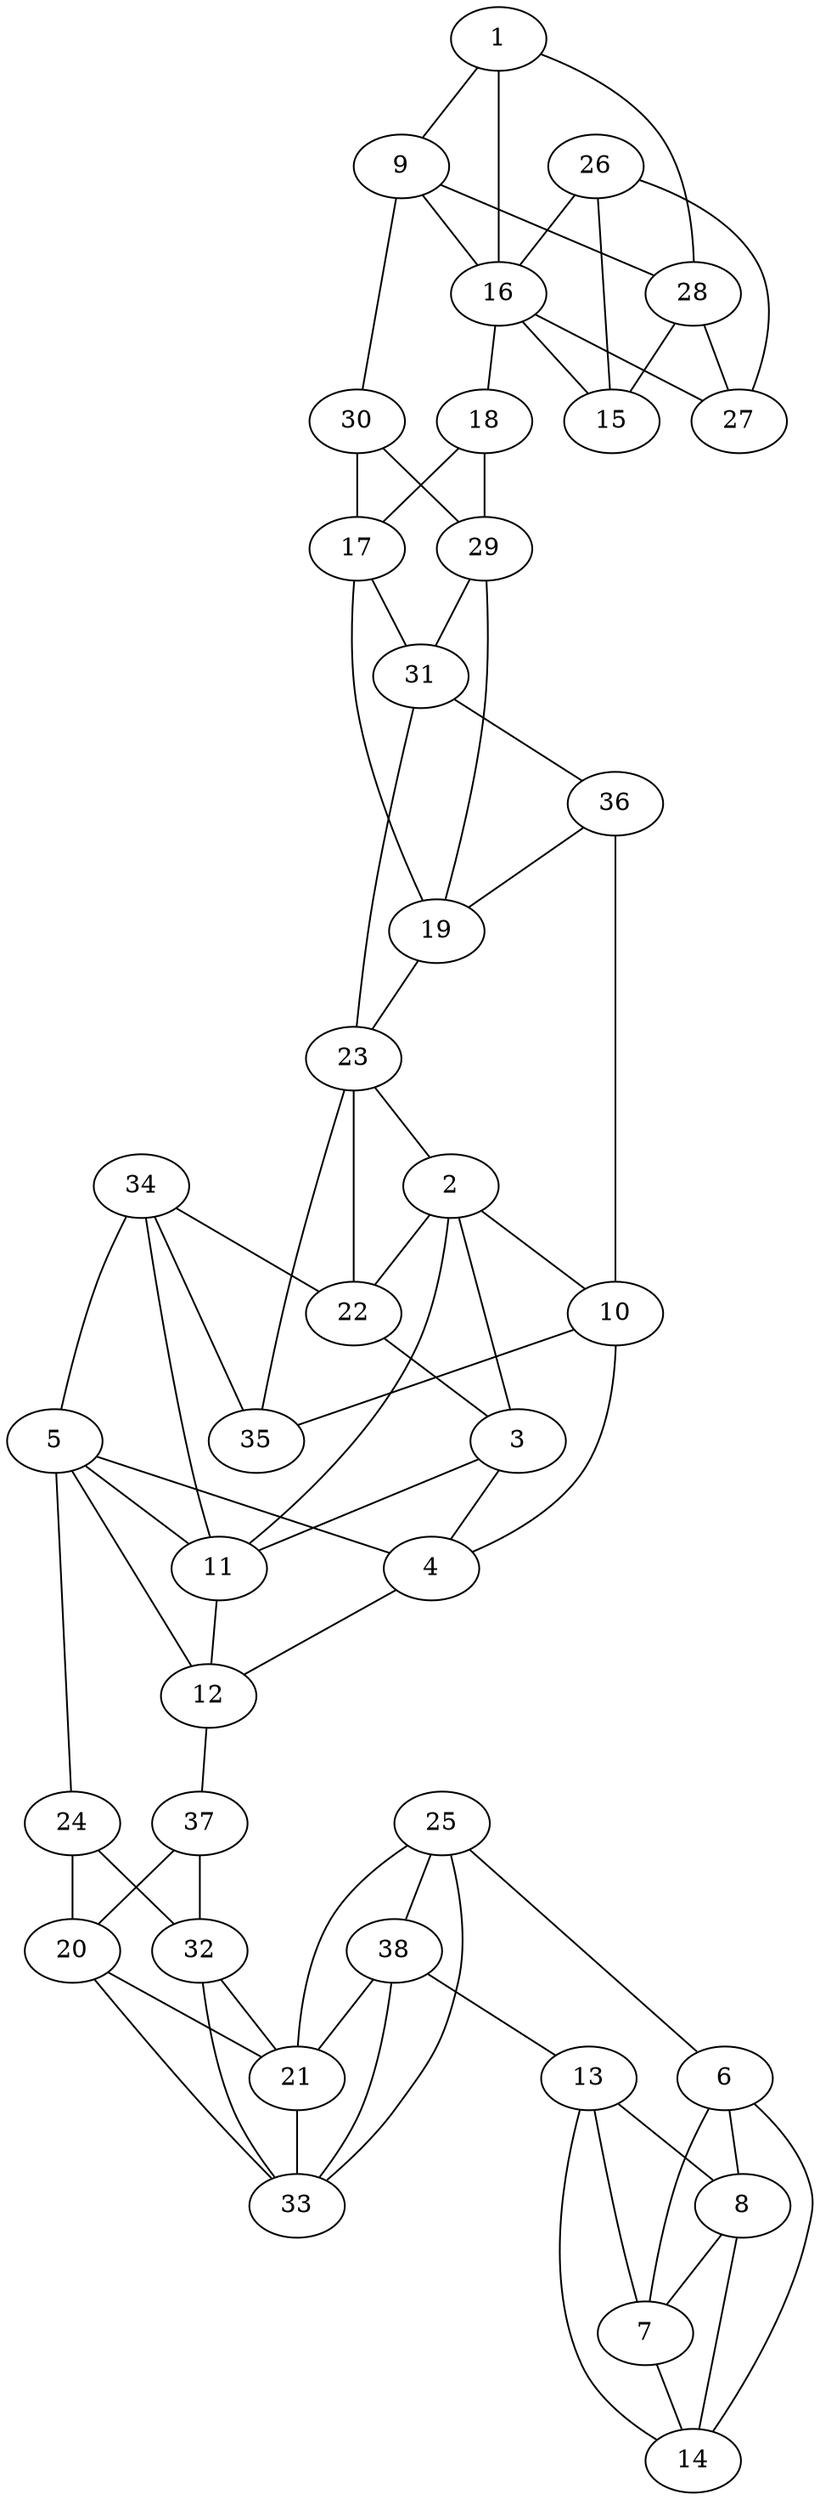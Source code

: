 graph pdb1kut {
	1	 [aaLength=20,
		sequence=GKGSICAETTAILXKYLSEK,
		type=0];
	9	 [aaLength=19,
		sequence=GKGSICAETTAILXKYLSE,
		type=0];
	1 -- 9	 [distance0="17.38735",
		frequency=1,
		type0=1];
	16	 [aaLength=6,
		sequence=YALLEF,
		type=1];
	1 -- 16	 [distance0="49.2069",
		frequency=1,
		type0=2];
	28	 [aaLength=6,
		sequence=YALLEF,
		type=1];
	1 -- 28	 [distance0="49.2069",
		frequency=1,
		type0=3];
	2	 [aaLength=9,
		sequence=AGSFVRRYG,
		type=0];
	3	 [aaLength=5,
		sequence=DDERH,
		type=0];
	2 -- 3	 [distance0="34.24509",
		frequency=1,
		type0=2];
	10	 [aaLength=8,
		sequence=GSFVRRYG,
		type=0];
	2 -- 10	 [distance0="26.13216",
		frequency=1,
		type0=1];
	11	 [aaLength=8,
		sequence=CVDHLEIL,
		type=0];
	2 -- 11	 [distance0="37.02198",
		frequency=1,
		type0=3];
	22	 [aaLength=11,
		sequence=DLPVPLVEFFI,
		type=1];
	2 -- 22	 [distance0="5.0",
		frequency=1,
		type0=4];
	4	 [aaLength=8,
		sequence=CVDHLEIL,
		type=0];
	3 -- 4	 [distance0="19.2333",
		distance1="4.0",
		frequency=2,
		type0=1,
		type1=4];
	3 -- 11	 [distance0="24.6636",
		frequency=1,
		type0=2];
	12	 [aaLength=25,
		sequence=TKKQAEKXKEAAVKITLALKEFFER,
		type=0];
	4 -- 12	 [distance0="12.28433",
		frequency=1,
		type0=1];
	5	 [aaLength=25,
		sequence=TKKQAEKXKEAAVKITLALKEFFER,
		type=0];
	5 -- 4	 [distance0="20.7015",
		frequency=1,
		type0=3];
	5 -- 11	 [distance0="12.61195",
		frequency=1,
		type0=1];
	5 -- 12	 [distance0="18.3828",
		frequency=1,
		type0=2];
	24	 [aaLength=8,
		sequence=FELWDIKY,
		type=1];
	5 -- 24	 [distance0="2.0",
		frequency=1,
		type0=4];
	6	 [aaLength=8,
		sequence=DKDVYRRD,
		type=0];
	8	 [aaLength=15,
		sequence=LKKYREVLELCRSLN,
		type=0];
	6 -- 8	 [distance0="21.31545",
		frequency=1,
		type0=2];
	7	 [aaLength=4,
		sequence=LGDP,
		type=0];
	6 -- 7	 [distance0="11.60823",
		distance1="0.0",
		frequency=2,
		type0=1,
		type1=5];
	14	 [aaLength=18,
		sequence=PLKKYREVLELCRSLNSQ,
		type=0];
	6 -- 14	 [distance0="45.88871",
		frequency=1,
		type0=3];
	7 -- 14	 [distance0="38.70947",
		frequency=1,
		type0=3];
	8 -- 7	 [distance0="18.90946",
		frequency=1,
		type0=1];
	9 -- 16	 [distance0="51.98703",
		frequency=1,
		type0=2];
	9 -- 28	 [distance0="51.98703",
		frequency=1,
		type0=3];
	30	 [aaLength=5,
		sequence=LVEYI,
		type=1];
	9 -- 30	 [distance0="6.0",
		frequency=1,
		type0=4];
	10 -- 4	 [distance0="36.24259",
		frequency=1,
		type0=3];
	35	 [aaLength=11,
		sequence=DLPVPLVEFFI,
		type=1];
	10 -- 35	 [distance0="5.0",
		frequency=1,
		type0=4];
	11 -- 12	 [distance0="20.69943",
		distance1="3.0",
		frequency=2,
		type0=3,
		type1=4];
	37	 [aaLength=8,
		sequence=FELWDIKY,
		type=1];
	12 -- 37	 [distance0="2.0",
		frequency=1,
		type0=4];
	13	 [aaLength=12,
		sequence=FDKDVYRRDLGD,
		type=0];
	13 -- 8	 [distance0="41.87275",
		frequency=1,
		type0=3];
	13 -- 7	 [distance0="39.94744",
		frequency=1,
		type0=2];
	13 -- 14	 [distance0="17.59742",
		distance1="0.0",
		frequency=2,
		type0=1,
		type1=5];
	14 -- 8	 [distance0="33.444",
		frequency=1,
		type0=2];
	15	 [aaLength=6,
		sequence=KIVKVT,
		type=1];
	16 -- 15	 [distance0="8.0",
		frequency=1,
		type0=2];
	18	 [aaLength=5,
		sequence=LVEYI,
		type=1];
	16 -- 18	 [distance0="41.0",
		frequency=1,
		type0=4];
	27	 [aaLength=6,
		sequence=KIVKVT,
		type=1];
	16 -- 27	 [distance0="8.0",
		frequency=1,
		type0=3];
	17	 [aaLength=4,
		sequence=TLKV,
		type=1];
	19	 [aaLength=2,
		sequence=KX,
		type=1];
	17 -- 19	 [distance0="7.0",
		distance1="3.0",
		frequency=2,
		type0=2,
		type1=4];
	31	 [aaLength=2,
		sequence=KX,
		type=1];
	17 -- 31	 [distance0="7.0",
		frequency=1,
		type0=3];
	18 -- 17	 [distance0="8.0",
		distance1="3.0",
		frequency=2,
		type0=2,
		type1=4];
	29	 [aaLength=4,
		sequence=TLKV,
		type=1];
	18 -- 29	 [distance0="8.0",
		frequency=1,
		type0=3];
	23	 [aaLength=8,
		sequence=LEVVVRLK,
		type=1];
	19 -- 23	 [distance0="4.0",
		distance1="2.0",
		frequency=2,
		type0=2,
		type1=4];
	20	 [aaLength=3,
		sequence=FGL,
		type=1];
	21	 [aaLength=3,
		sequence=VVL,
		type=1];
	20 -- 21	 [distance0="8.0",
		distance1="5.0",
		frequency=2,
		type0=2,
		type1=4];
	33	 [aaLength=3,
		sequence=VVL,
		type=1];
	21 -- 33	 [distance0="0.0",
		frequency=1,
		type0=1];
	22 -- 3	 [distance0="1.0",
		frequency=1,
		type0=4];
	22 -- 23	 [distance0="23.0",
		frequency=1,
		type0=3];
	23 -- 2	 [distance0="1.0",
		frequency=1,
		type0=4];
	24 -- 20	 [distance0="9.0",
		distance1="1.0",
		frequency=2,
		type0=2,
		type1=4];
	32	 [aaLength=3,
		sequence=FGL,
		type=1];
	24 -- 32	 [distance0="9.0",
		frequency=1,
		type0=3];
	25	 [aaLength=5,
		sequence=FRLRK,
		type=1];
	25 -- 6	 [distance0="5.0",
		frequency=1,
		type0=4];
	25 -- 21	 [distance0="11.0",
		frequency=1,
		type0=2];
	25 -- 33	 [distance0="11.0",
		frequency=1,
		type0=3];
	38	 [aaLength=5,
		sequence=FRLRK,
		type=1];
	25 -- 38	 [distance0="0.0",
		frequency=1,
		type0=1];
	26	 [aaLength=2,
		sequence=YE,
		type=1];
	26 -- 15	 [distance0="5.0",
		frequency=1,
		type0=1];
	26 -- 16	 [distance0="13.0",
		frequency=1,
		type0=3];
	26 -- 27	 [distance0="5.0",
		distance1="3.0",
		frequency=2,
		type0=2,
		type1=4];
	28 -- 15	 [distance0="8.0",
		frequency=1,
		type0=2];
	28 -- 27	 [distance0="8.0",
		frequency=1,
		type0=3];
	29 -- 19	 [distance0="7.0",
		frequency=1,
		type0=2];
	29 -- 31	 [distance0="7.0",
		distance1="3.0",
		frequency=2,
		type0=3,
		type1=4];
	30 -- 17	 [distance0="8.0",
		frequency=1,
		type0=2];
	30 -- 29	 [distance0="8.0",
		distance1="3.0",
		frequency=2,
		type0=3,
		type1=4];
	31 -- 23	 [distance0="4.0",
		frequency=1,
		type0=2];
	36	 [aaLength=8,
		sequence=LEVVVRLK,
		type=1];
	31 -- 36	 [distance0="4.0",
		distance1="2.0",
		frequency=2,
		type0=3,
		type1=4];
	32 -- 21	 [distance0="8.0",
		frequency=1,
		type0=2];
	32 -- 33	 [distance0="8.0",
		distance1="5.0",
		frequency=2,
		type0=3,
		type1=4];
	33 -- 20	 [distance0="8.0",
		frequency=1,
		type0=2];
	34	 [aaLength=2,
		sequence=XV,
		type=1];
	34 -- 5	 [distance0="37.83954",
		frequency=1,
		type0=3];
	34 -- 11	 [distance0="0.0",
		frequency=1,
		type0=5];
	34 -- 22	 [distance0="19.0",
		frequency=1,
		type0=1];
	34 -- 35	 [distance0="19.0",
		frequency=1,
		type0=2];
	35 -- 23	 [distance0="23.0",
		frequency=1,
		type0=3];
	36 -- 19	 [distance0="4.0",
		frequency=1,
		type0=2];
	36 -- 10	 [distance0="2.0",
		frequency=1,
		type0=4];
	37 -- 20	 [distance0="9.0",
		frequency=1,
		type0=2];
	37 -- 32	 [distance0="9.0",
		distance1="1.0",
		frequency=2,
		type0=3,
		type1=4];
	38 -- 13	 [distance0="4.0",
		frequency=1,
		type0=4];
	38 -- 21	 [distance0="11.0",
		frequency=1,
		type0=2];
	38 -- 33	 [distance0="11.0",
		frequency=1,
		type0=3];
}
